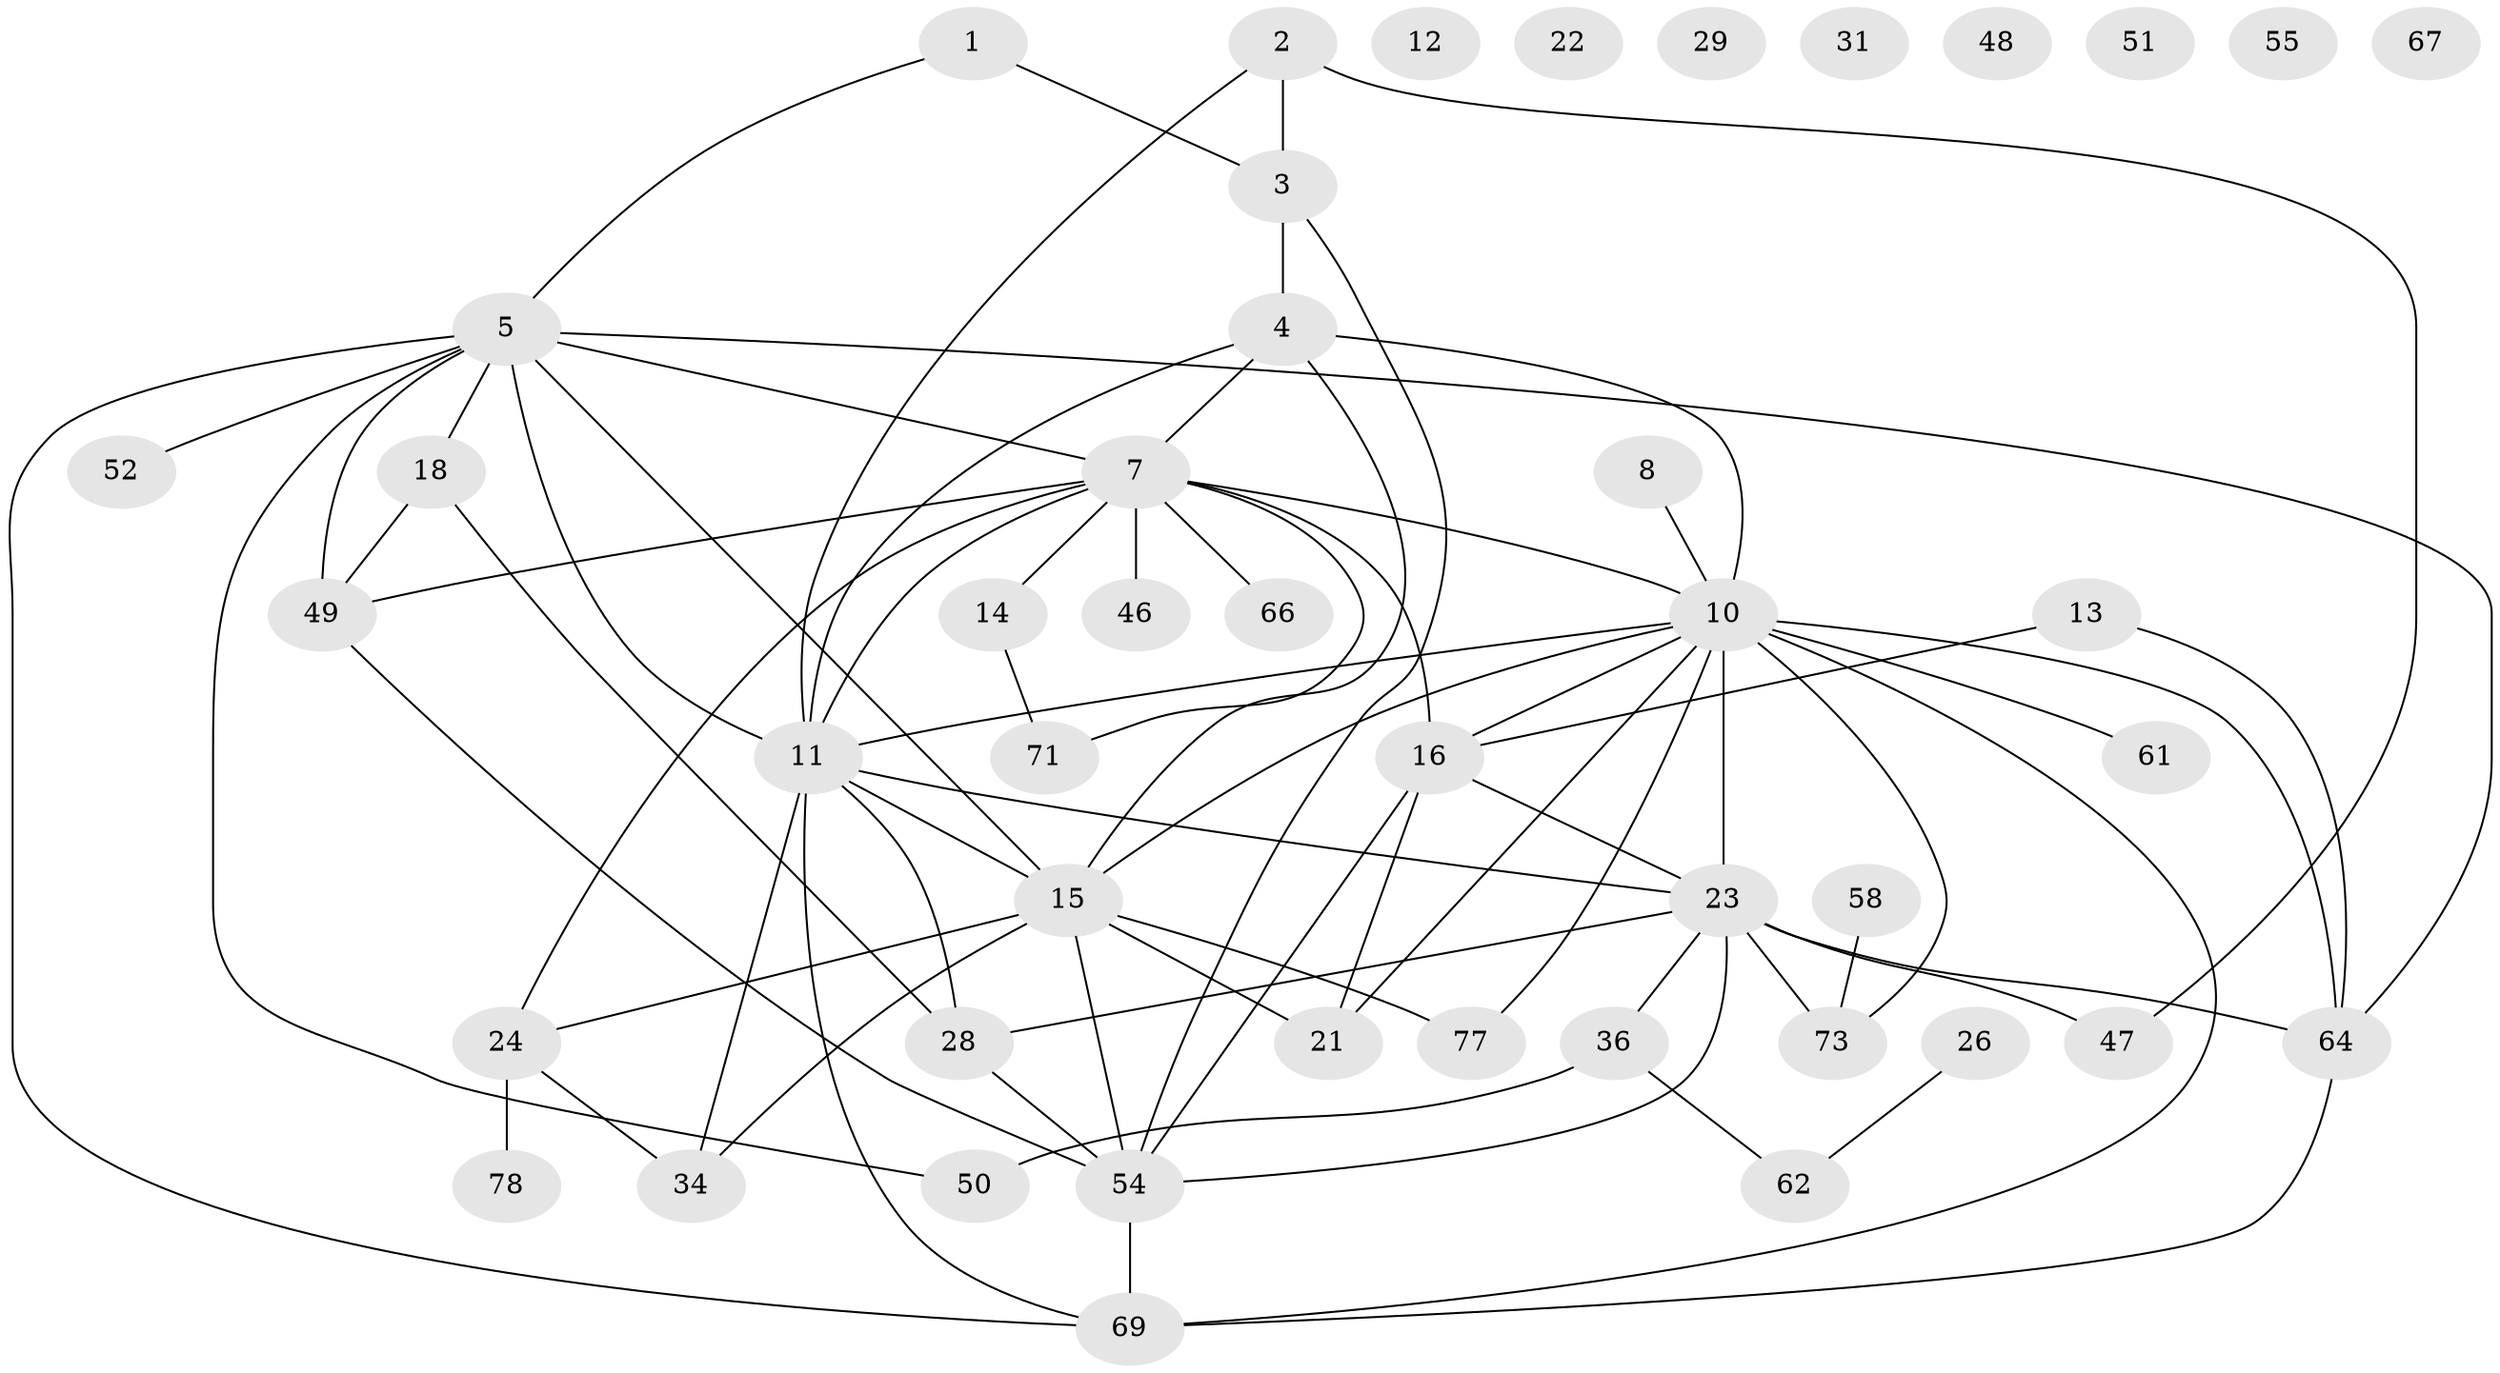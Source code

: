 // original degree distribution, {2: 0.26373626373626374, 3: 0.1978021978021978, 4: 0.15384615384615385, 5: 0.10989010989010989, 1: 0.13186813186813187, 0: 0.07692307692307693, 6: 0.04395604395604396, 7: 0.02197802197802198}
// Generated by graph-tools (version 1.1) at 2025/54/03/05/25 16:54:46]
// undirected, 45 vertices, 74 edges
graph export_dot {
graph [start="1"]
  node [color=gray90,style=filled];
  1;
  2;
  3 [super="+57"];
  4 [super="+19"];
  5 [super="+6"];
  7 [super="+9"];
  8;
  10 [super="+42+81+37"];
  11 [super="+59+40"];
  12;
  13 [super="+45"];
  14;
  15 [super="+72+17"];
  16 [super="+25"];
  18;
  21 [super="+85"];
  22 [super="+33"];
  23 [super="+32+53"];
  24 [super="+35"];
  26;
  28;
  29;
  31;
  34 [super="+82"];
  36;
  46;
  47 [super="+80"];
  48;
  49 [super="+89+79"];
  50;
  51;
  52;
  54 [super="+60+65"];
  55;
  58;
  61;
  62;
  64;
  66;
  67;
  69 [super="+84"];
  71;
  73;
  77;
  78;
  1 -- 3;
  1 -- 5;
  2 -- 3;
  2 -- 11;
  2 -- 47;
  3 -- 4;
  3 -- 54;
  4 -- 15;
  4 -- 11;
  4 -- 10;
  4 -- 7;
  5 -- 18;
  5 -- 64;
  5 -- 50;
  5 -- 52;
  5 -- 49;
  5 -- 7;
  5 -- 15;
  5 -- 11;
  5 -- 69;
  7 -- 49;
  7 -- 66;
  7 -- 71;
  7 -- 10;
  7 -- 11;
  7 -- 14;
  7 -- 46;
  7 -- 24;
  7 -- 16;
  8 -- 10;
  10 -- 64 [weight=2];
  10 -- 69;
  10 -- 73;
  10 -- 77 [weight=2];
  10 -- 15 [weight=2];
  10 -- 21;
  10 -- 61 [weight=2];
  10 -- 23 [weight=3];
  10 -- 16;
  10 -- 11 [weight=2];
  11 -- 23;
  11 -- 28;
  11 -- 15;
  11 -- 69;
  11 -- 34;
  13 -- 64;
  13 -- 16;
  14 -- 71;
  15 -- 21 [weight=2];
  15 -- 77;
  15 -- 54;
  15 -- 24;
  15 -- 34;
  16 -- 21;
  16 -- 23;
  16 -- 54;
  18 -- 28;
  18 -- 49;
  23 -- 28;
  23 -- 64;
  23 -- 36;
  23 -- 73;
  23 -- 47;
  23 -- 54;
  24 -- 78;
  24 -- 34;
  26 -- 62;
  28 -- 54;
  36 -- 50;
  36 -- 62;
  49 -- 54;
  54 -- 69;
  58 -- 73;
  64 -- 69;
}
